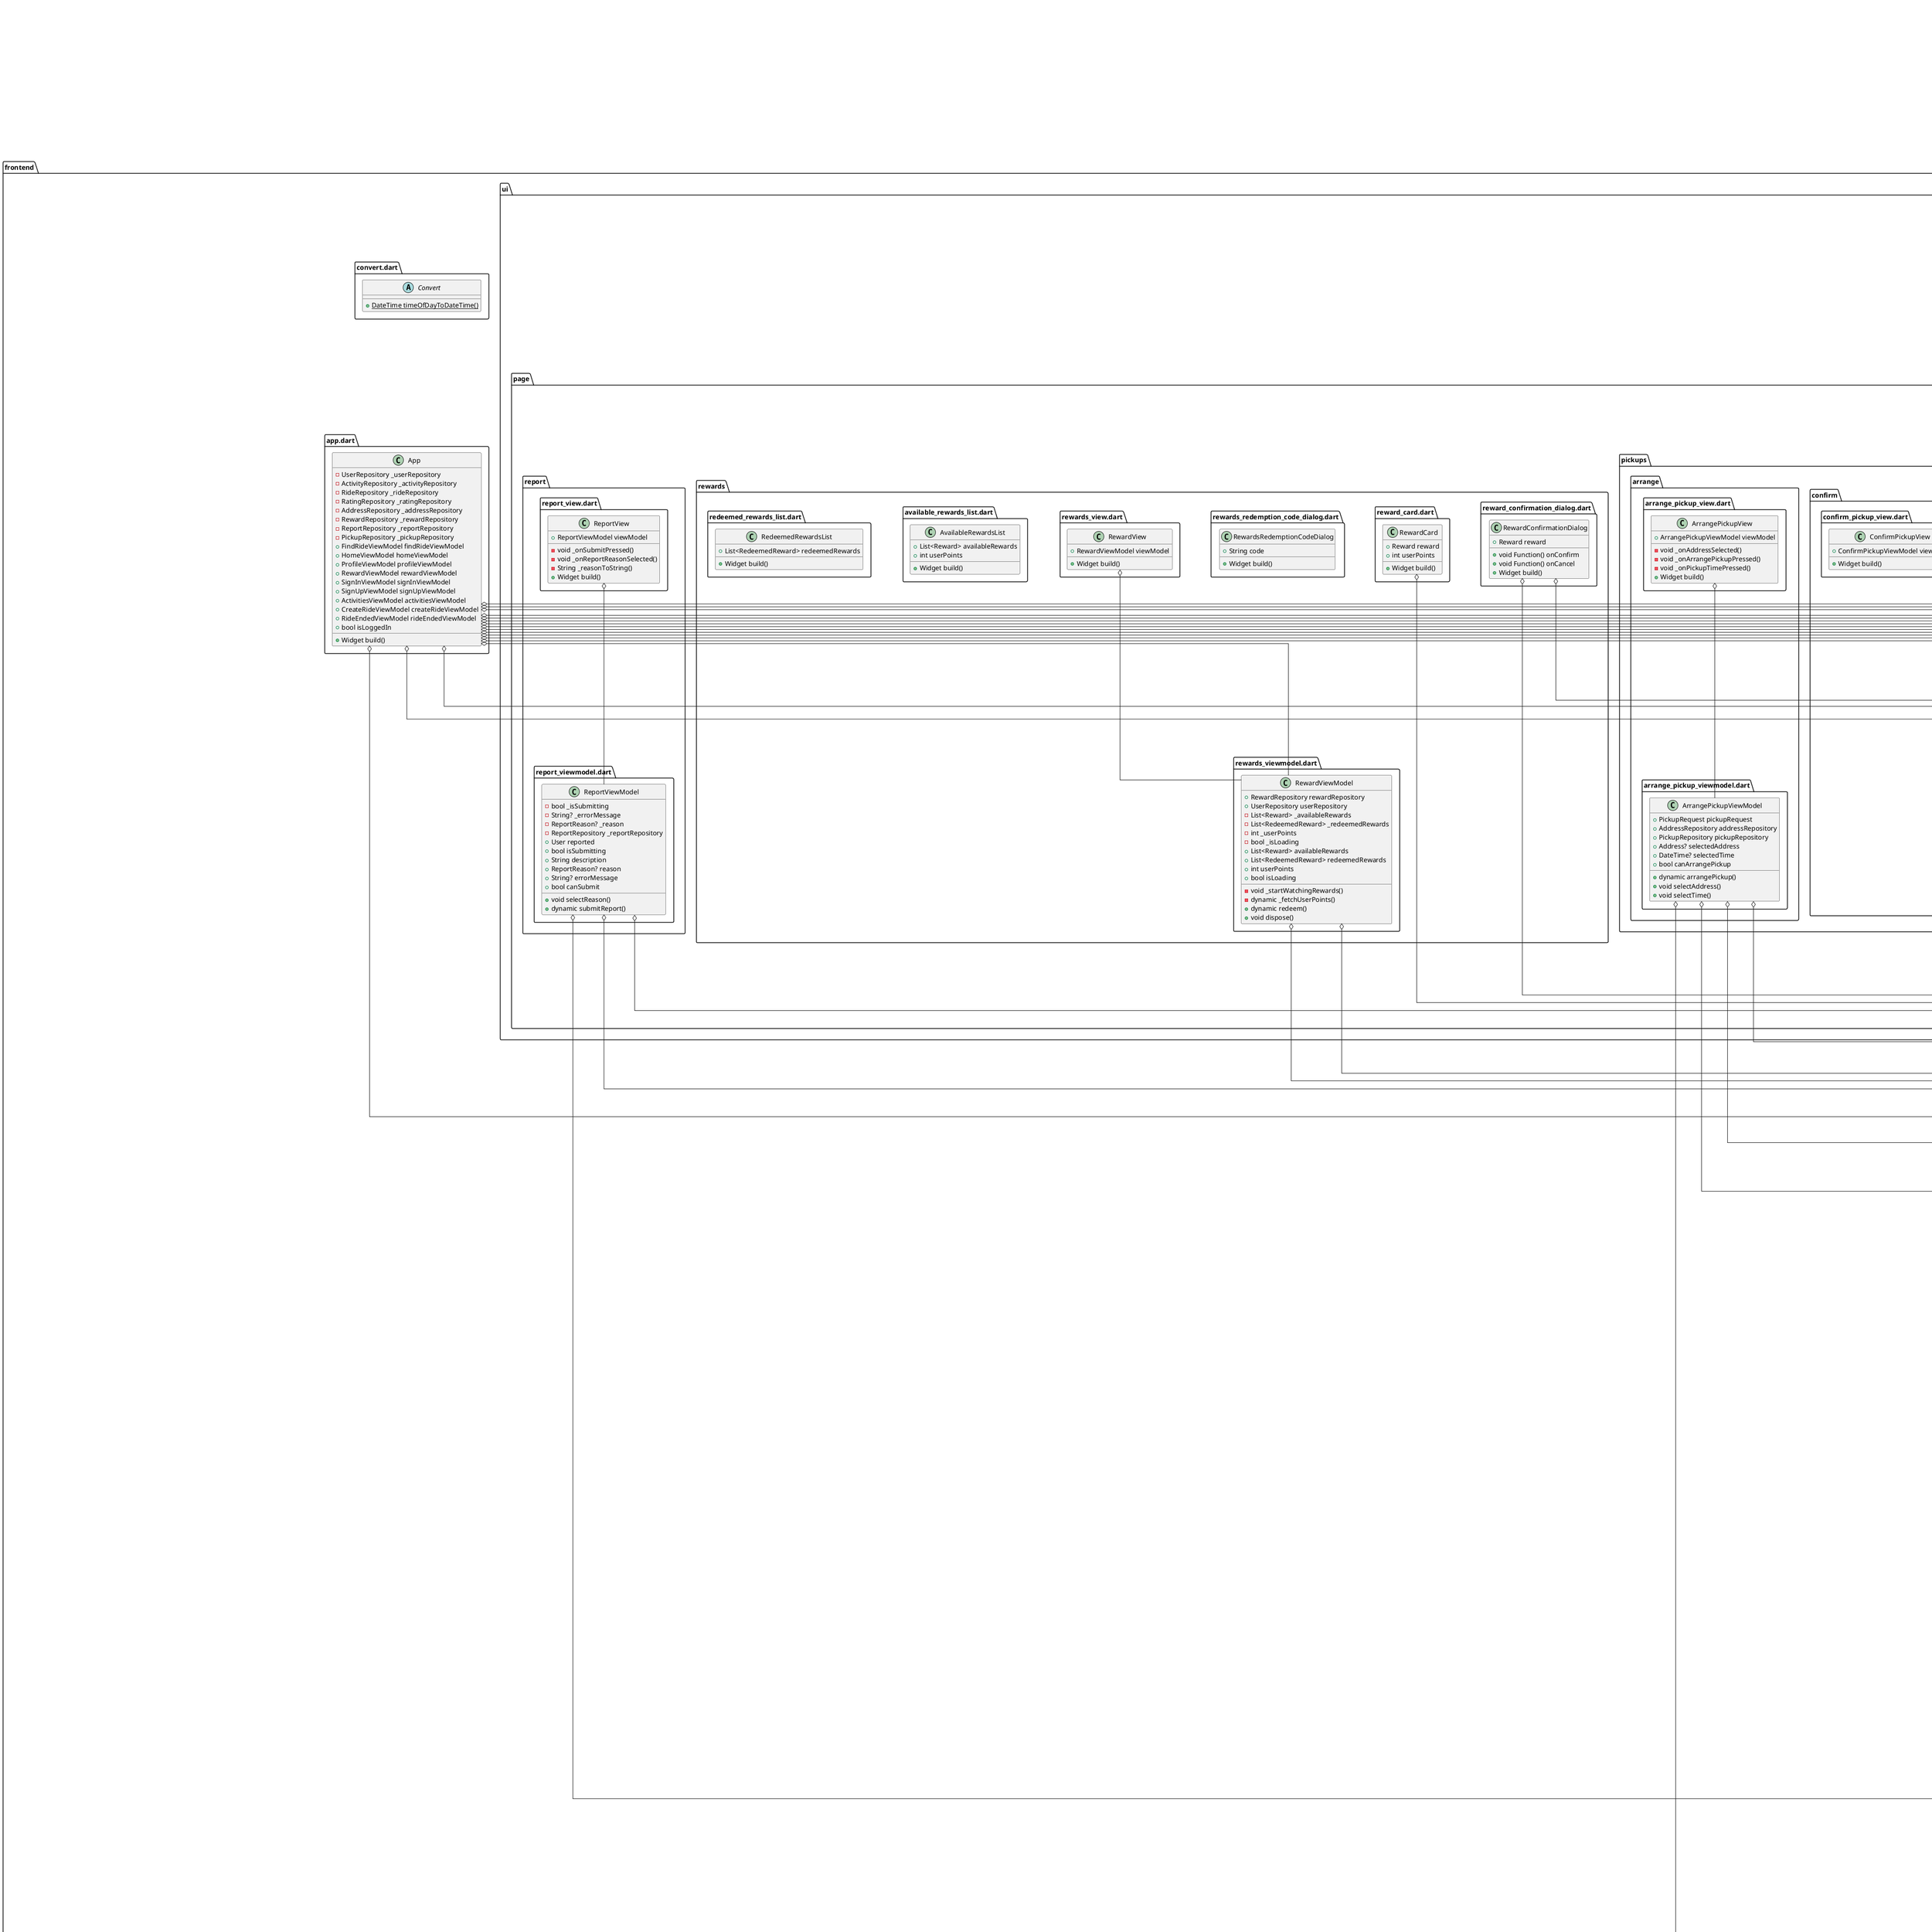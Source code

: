 @startuml
skinparam linetype ortho
skinparam nodesep 100
set namespaceSeparator ::

class "frontend::data::model::report_reason.dart::ReportReason" {
  +int index
  {static} +List<ReportReason> values
  {static} +ReportReason inappropriateBehavior
  {static} +ReportReason harassment
  {static} +ReportReason spam
  {static} +ReportReason other
}

"frontend::data::model::report_reason.dart::ReportReason" o-- "frontend::data::model::report_reason.dart::ReportReason"
"dart::core::Enum" <|-- "frontend::data::model::report_reason.dart::ReportReason"

class "frontend::data::model::activity.dart::Activity" {
  +String name
  +String description
  +Address address
}

"frontend::data::model::activity.dart::Activity" o-- "frontend::data::model::address.dart::Address"
"frontend::data::model::model.dart::Model" <|-- "frontend::data::model::activity.dart::Activity"

class "frontend::data::model::address.dart::Address" {
  +LatLng coordinates
  +String city
  +String street
  +int number
  +String postalCode
  +String toString()
}

"frontend::data::model::address.dart::Address" o-- "latlong2::latlong.dart::LatLng"
"frontend::data::model::model.dart::Model" <|-- "frontend::data::model::address.dart::Address"

class "frontend::data::model::driver.dart::Driver" {
  +Vehicle vehicle
}

"frontend::data::model::driver.dart::Driver" o-- "frontend::data::model::vehicle.dart::Vehicle"
"frontend::data::model::user.dart::User" <|-- "frontend::data::model::driver.dart::Driver"

abstract class "frontend::data::model::model.dart::Model" {
  +int id
  +DateTime createdAt
}

class "frontend::data::model::passenger.dart::Passenger" {
}

"frontend::data::model::user.dart::User" <|-- "frontend::data::model::passenger.dart::Passenger"

class "frontend::data::model::pickup.dart::Pickup" {
  +Ride ride
  +Passenger passenger
  +Address address
  +DateTime time
}

"frontend::data::model::pickup.dart::Pickup" o-- "frontend::data::model::ride.dart::Ride"
"frontend::data::model::pickup.dart::Pickup" o-- "frontend::data::model::passenger.dart::Passenger"
"frontend::data::model::pickup.dart::Pickup" o-- "frontend::data::model::address.dart::Address"
"frontend::data::model::model.dart::Model" <|-- "frontend::data::model::pickup.dart::Pickup"

class "frontend::data::model::pickup_request.dart::PickupRequest" {
  +Ride ride
  +Passenger passenger
  +Address address
  +DateTime time
}

"frontend::data::model::pickup_request.dart::PickupRequest" o-- "frontend::data::model::ride.dart::Ride"
"frontend::data::model::pickup_request.dart::PickupRequest" o-- "frontend::data::model::passenger.dart::Passenger"
"frontend::data::model::pickup_request.dart::PickupRequest" o-- "frontend::data::model::address.dart::Address"
"frontend::data::model::model.dart::Model" <|-- "frontend::data::model::pickup_request.dart::PickupRequest"

class "frontend::data::model::place.dart::Place" {
  +String name
  +Address address
}

"frontend::data::model::place.dart::Place" o-- "frontend::data::model::address.dart::Address"

class "frontend::data::model::rating.dart::Rating" {
  +User fromUser
  +User toUser
  +int stars
  +String? comment
}

"frontend::data::model::rating.dart::Rating" o-- "frontend::data::model::user.dart::User"
"frontend::data::model::model.dart::Model" <|-- "frontend::data::model::rating.dart::Rating"

class "frontend::data::model::redeemed_reward.dart::RedeemedReward" {
  +String redemptionCode
}

"frontend::data::model::reward.dart::Reward" <|-- "frontend::data::model::redeemed_reward.dart::RedeemedReward"

class "frontend::data::model::report.dart::Report" {
  +ReportReason reason
  +User receiver
  +ReportStatus status
  +String? details
}

"frontend::data::model::report.dart::Report" o-- "frontend::data::model::report_reason.dart::ReportReason"
"frontend::data::model::report.dart::Report" o-- "frontend::data::model::user.dart::User"
"frontend::data::model::report.dart::Report" o-- "frontend::data::model::report.dart::ReportStatus"
"frontend::data::model::model.dart::Model" <|-- "frontend::data::model::report.dart::Report"

class "frontend::data::model::report.dart::ReportStatus" {
  +int index
  {static} +List<ReportStatus> values
  {static} +ReportStatus pending
  {static} +ReportStatus inProgress
  {static} +ReportStatus resolved
  {static} +ReportStatus rejected
}

"frontend::data::model::report.dart::ReportStatus" o-- "frontend::data::model::report.dart::ReportStatus"
"dart::core::Enum" <|-- "frontend::data::model::report.dart::ReportStatus"

class "frontend::data::model::reward.dart::Reward" {
  +int points
  +String title
  +String description
}

"frontend::data::model::model.dart::Model" <|-- "frontend::data::model::reward.dart::Reward"

class "frontend::data::model::ride.dart::Ride" {
  +Driver driver
  +List<Passenger> passengers
  +Route route
  +DateTime departureTime
  +DateTime estimatedArrivalTime
  +Duration estimatedDuration
  +int totalSeats
  +int availableSeats
}

"frontend::data::model::ride.dart::Ride" o-- "frontend::data::model::driver.dart::Driver"
"frontend::data::model::ride.dart::Ride" o-- "frontend::data::model::route.dart::Route"
"frontend::data::model::model.dart::Model" <|-- "frontend::data::model::ride.dart::Ride"

class "frontend::data::model::ride_request.dart::RideRequest" {
  +Address origin
  +Address destination
  +DateTime departureTime
  +DateTime arrivalTime
  +Distance originRadius
  +Distance destinationRadius
  +Duration departureWindow
  +Duration arrivalWindow
}

"frontend::data::model::ride_request.dart::RideRequest" o-- "frontend::data::model::address.dart::Address"
"frontend::data::model::ride_request.dart::RideRequest" o-- "latlong2::latlong.dart::Distance"
"frontend::data::model::model.dart::Model" <|-- "frontend::data::model::ride_request.dart::RideRequest"

class "frontend::data::model::route.dart::Route" {
  +Address start
  +Address end
  {static} +List<Route> routes
}

"frontend::data::model::route.dart::Route" o-- "frontend::data::model::address.dart::Address"
"frontend::data::model::model.dart::Model" <|-- "frontend::data::model::route.dart::Route"

class "frontend::data::model::user.dart::User" {
  +String firstName
  +String lastName
  +int points
  +String name
  +User copyWith()
}

"frontend::data::model::model.dart::Model" <|-- "frontend::data::model::user.dart::User"

class "frontend::data::model::vehicle.dart::Vehicle" {
  +String description
  +int capacity
}

"frontend::data::model::model.dart::Model" <|-- "frontend::data::model::vehicle.dart::Vehicle"

abstract class "frontend::data::model::authentication.dart::Authentication" {
  +int userId
  +Map<String, String> makeHeaders()
}

"frontend::data::model.dart::Model" <|-- "frontend::data::model::authentication.dart::Authentication"

class "frontend::data::repository::activity_repository.dart::ActivityRepository" {
  +dynamic create()
  +dynamic fetch()
  +Stream<List<Activity>> watch()
  +dynamic update()
  +dynamic delete()
}

class "frontend::data::repository::rating_repository.dart::RatingRepository" {
  +dynamic fetch()
  +Stream<List<Rating>> watch()
  +dynamic create()
  +dynamic update()
  +dynamic delete()
}

class "frontend::data::repository::authentication_repository.dart::AuthenticationRepository" {
  +dynamic authenticate()
  +dynamic clear()
}

class "frontend::data::repository::pickup_repository.dart::PickupRepository" {
  +dynamic requestPickup()
  +dynamic fetchPickupRequests()
  +Stream<List<PickupRequest>> watchPickupRequests()
  +dynamic acceptPickup()
  +dynamic rejectPickup()
  +dynamic acceptPickupRequest()
  +dynamic rejectPickupRequest()
  +dynamic fetchPending()
  +Stream<List<Pickup>> watchPending()
  +Stream<List<Pickup>> watchCompleted()
  +dynamic fetchCompleted()
  +dynamic cancelPickup()
  +dynamic completePickup()
}

class "frontend::data::repository::address_repository.dart::AddressRepository" {
  +dynamic fetchForCoordinates()
  +dynamic fetchForQuery()
  +dynamic fetchCurrent()
  +Stream<Address> watchCurrent()
  +dynamic fetchCurrentOf()
  +Stream<Address> watchCurrentOf()
}

class "frontend::data::repository::report_repository.dart::ReportRepository" {
  +dynamic create()
  +dynamic fetch()
  +Stream<List<Report>> watch()
}

class "frontend::data::repository::reward_repository.dart::RewardRepository" {
  +dynamic redeem()
  +dynamic fetchAvailable()
  +Stream<List<Reward>> watchAvailable()
  +dynamic fetchRedeemed()
  +Stream<List<RedeemedReward>> watchRedeemed()
}

class "frontend::data::repository::ride_repository.dart::RideRepository" {
  +dynamic fetchMatchingRides()
  +Stream<List<Ride>> watchMatchingRides()
  +dynamic fetchPotentialPassengers()
  +Stream<List<User>> watchPotentialPassengers()
  +dynamic fetchHistory()
  +Stream<List<Ride>> watchHistory()
  +dynamic clearHistory()
  +dynamic fetchCurrent()
  +Stream<Ride> watchCurrent()
  +dynamic create()
  +dynamic update()
  +dynamic cancel()
  +dynamic join()
  +dynamic leave()
  +dynamic fetchAllRides()
}

class "frontend::data::repository::user_repository.dart::UserRepository" {
  +dynamic fetchCurrent()
  +dynamic updateCurrentUser()
  +Stream<User> watchCurrent()
}

abstract class "frontend::data::model.dart::Model" {
  +int id
}

class "frontend::data::impl::impl_activity_repository.dart::ImplActivityRepository" {
  -List<Activity> _activities
  -void _notifyListeners()
  +dynamic create()
  +dynamic delete()
  +dynamic fetch()
  +dynamic update()
  +Stream<List<Activity>> watch()
  +void dispose()
}

"frontend::data::repository::activity_repository.dart::ActivityRepository" <|-- "frontend::data::impl::impl_activity_repository.dart::ImplActivityRepository"

class "frontend::data::impl::impl_address_repository.dart::ImplAddressRepository" {
  +dynamic fetchCurrentOf()
  +Stream<Address> watchCurrentOf()
  +dynamic fetchForQuery()
  -int _distance()
  +dynamic fetchForCoordinates()
  +dynamic fetchCurrent()
  +Stream<Address> watchCurrent()
}

"frontend::data::repository::address_repository.dart::AddressRepository" <|-- "frontend::data::impl::impl_address_repository.dart::ImplAddressRepository"

class "frontend::data::impl::impl_pickup_repository.dart::ImplPickupRepository" {
  -List<PickupRequest> _pickupRequests
  -List<Pickup> _pendingPickups
  -List<Pickup> _completedPickups
  +dynamic requestPickup()
  +dynamic acceptPickup()
  +dynamic rejectPickup()
  +dynamic acceptPickupRequest()
  +dynamic rejectPickupRequest()
  +dynamic fetchPending()
  +Stream<List<Pickup>> watchPending()
  +dynamic fetchPickupRequests()
  +Stream<List<PickupRequest>> watchPickupRequests()
  +dynamic fetchCompleted()
  +Stream<List<Pickup>> watchCompleted()
  +dynamic cancelPickup()
  +dynamic completePickup()
  +void dispose()
  +void addPickupRequest()
}

"frontend::data::repository::pickup_repository.dart::PickupRepository" <|-- "frontend::data::impl::impl_pickup_repository.dart::ImplPickupRepository"

class "frontend::data::impl::impl_rating_repository.dart::ImplRatingRepository" {
  -List<Rating> _ratings
  +dynamic create()
  +dynamic delete()
  +dynamic fetch()
  +dynamic update()
  +Stream<List<Rating>> watch()
  -void _notifyListeners()
  +void dispose()
}

"frontend::data::repository::rating_repository.dart::RatingRepository" <|-- "frontend::data::impl::impl_rating_repository.dart::ImplRatingRepository"

class "frontend::data::impl::impl_report_repository.dart::ImplReportRepository" {
  -ImplUserRepository _userRepository
  -List<Report> _reports
  -void _notifyListeners()
  -bool _shouldApplyPenalty()
  -void _applyPenalty()
  +dynamic create()
  +dynamic fetch()
  +Stream<List<Report>> watch()
  +void dispose()
}

"frontend::data::impl::impl_report_repository.dart::ImplReportRepository" o-- "frontend::data::impl::impl_user_repository.dart::ImplUserRepository"
"frontend::data::repository::report_repository.dart::ReportRepository" <|-- "frontend::data::impl::impl_report_repository.dart::ImplReportRepository"

class "frontend::data::impl::impl_rewards_repository.dart::RewardsRepositoryImpl" {
  +ImplUserRepository userRepository
  -List<Reward> _availableRewards
  -List<RedeemedReward> _redeemedRewards
  +dynamic fetchAvailable()
  +dynamic fetchRedeemed()
  +dynamic redeem()
  +Stream<List<Reward>> watchAvailable()
  +Stream<List<RedeemedReward>> watchRedeemed()
}

"frontend::data::impl::impl_rewards_repository.dart::RewardsRepositoryImpl" o-- "frontend::data::impl::impl_user_repository.dart::ImplUserRepository"
"frontend::data::repository::reward_repository.dart::RewardRepository" <|-- "frontend::data::impl::impl_rewards_repository.dart::RewardsRepositoryImpl"

class "frontend::data::impl::impl_ride_repository.dart::ImplRideRepository" {
  -List<Ride> _rides
  -List<Ride> _rideHistory
  -Ride? _currentRide
  -Map<int, List<Ride>> _createdRidesByDriver
  +int idCounter
  +int nextId
  -int _distance()
  +dynamic fetchMatchingRides()
  +dynamic fetchAllRides()
  +Stream<List<Ride>> watchMatchingRides()
  +dynamic fetchPotentialPassengers()
  +Stream<List<User>> watchPotentialPassengers()
  +dynamic fetchHistory()
  +Stream<List<Ride>> watchHistory()
  +dynamic clearHistory()
  +dynamic fetchCurrent()
  +Stream<Ride> watchCurrent()
  +dynamic create()
  +List<Ride> getCreatedRidesForDriver()
  +dynamic update()
  +dynamic cancel()
  +dynamic join()
  +dynamic leave()
}

"frontend::data::impl::impl_ride_repository.dart::ImplRideRepository" o-- "frontend::data::model::ride.dart::Ride"
"frontend::data::repository::ride_repository.dart::RideRepository" <|-- "frontend::data::impl::impl_ride_repository.dart::ImplRideRepository"

class "frontend::data::impl::impl_user_repository.dart::ImplUserRepository" {
  {static} -User _defaultUser
  -User? _currentUser
  +dynamic updateCurrentUser()
  +dynamic fetchCurrent()
  +Stream<User> watchCurrent()
  +void dispose()
}

"frontend::data::impl::impl_user_repository.dart::ImplUserRepository" o-- "frontend::data::model::user.dart::User"
"frontend::data::repository::user_repository.dart::UserRepository" <|-- "frontend::data::impl::impl_user_repository.dart::ImplUserRepository"

class "frontend::ui::page::activities::activity_card.dart::ActivityCard" {
  +Activity activity
  +void Function() onEdit
  +void Function() onRemove
  +Widget build()
}

"frontend::ui::page::activities::activity_card.dart::ActivityCard" o-- "frontend::data::model::activity.dart::Activity"
"frontend::ui::page::activities::activity_card.dart::ActivityCard" o-- "dart::ui::void Function()"

class "frontend::ui::page::activities::activities_view.dart::ActivitiesView" {
  +ActivitiesViewModel viewModel
  -void _onDeleteActivityConfirmPressed()
  -void _onCreateActivityPressed()
  -void _onEditActivityPressed()
  -void _onDeleteActivityPressed()
  +Widget build()
  -Widget _buildActivityList()
}

"frontend::ui::page::activities::activities_view.dart::ActivitiesView" o-- "frontend::ui::page::activities::activities_viewmodel.dart::ActivitiesViewModel"

class "frontend::ui::page::activities::activities_viewmodel.dart::ActivitiesViewModel" {
  -ActivityRepository _activityRepository
  -bool _isLoading
  -List<Activity> _activities
  -String? _errorMessage
  +bool isLoading
  +List<Activity> activities
  +String? errorMessage
  -void _onActivitiesUpdated()
  -void _init()
  +void dispose()
  +dynamic deleteActivity()
}

"frontend::ui::page::activities::activities_viewmodel.dart::ActivitiesViewModel" o-- "frontend::data::repository::activity_repository.dart::ActivityRepository"

class "frontend::ui::page::activities::activity_deletion_dialog.dart::ActivityDeletionDialog" {
  +void Function() onConfirm
  +void Function() onCancel
}

"frontend::ui::page::activities::activity_deletion_dialog.dart::ActivityDeletionDialog" o-- "dart::ui::void Function()"

class "frontend::ui::page::activities::create::create_activity_view.dart::CreateActivityView" {
  +CreateActivityViewModel viewModel
  -void _onCreateOrUpdateActivityPressed()
  +Widget build()
  -Widget _buildForm()
}

"frontend::ui::page::activities::create::create_activity_view.dart::CreateActivityView" o-- "frontend::ui::page::activities::create::create_activity_viewmodel.dart::CreateActivityViewModel"

class "frontend::ui::page::activities::create::create_activity_viewmodel.dart::CreateActivityViewModel" {
  -bool _isLoading
  -String? _errorMessage
  -Activity? _activity
  -Address? _address
  -ActivityRepository _activityRepository
  +AddressRepository addressRepository
  +String name
  +String description
  +Address? address
  +bool isLoading
  +String? errorMessage
  +Activity? activity
  +void selectAddress()
  +void selectTimeOfDay()
  +dynamic editActivity()
  +dynamic createActivity()
}

"frontend::ui::page::activities::create::create_activity_viewmodel.dart::CreateActivityViewModel" o-- "frontend::data::model::activity.dart::Activity"
"frontend::ui::page::activities::create::create_activity_viewmodel.dart::CreateActivityViewModel" o-- "frontend::data::model::address.dart::Address"
"frontend::ui::page::activities::create::create_activity_viewmodel.dart::CreateActivityViewModel" o-- "frontend::data::repository::activity_repository.dart::ActivityRepository"
"frontend::ui::page::activities::create::create_activity_viewmodel.dart::CreateActivityViewModel" o-- "frontend::data::repository::address_repository.dart::AddressRepository"

class "frontend::ui::page::forgot_password::forgot_password_view.dart::ForgotPasswordView" {
  +Widget build()
}

class "frontend::ui::page::home::map_search_bar.dart::MapSearchBar" {
  +Widget build()
}

class "frontend::ui::page::home::home_view.dart::HomeView" {
  +HomeViewModel viewModel
  +State<HomeView> createState()
}

"frontend::ui::page::home::home_view.dart::HomeView" o-- "frontend::ui::page::home::home_viewmodel.dart::HomeViewModel"

class "frontend::ui::page::home::home_view.dart::_HomeView" {
  +bool firstRender
  -void _onLocationPressed()
  -void _onMapTapped()
  +Widget build()
}

"flutter::src::widgets::ticker_provider.dart::TickerProviderStateMixin" <|-- "frontend::ui::page::home::home_view.dart::_HomeView"

class "frontend::ui::page::home::home_viewmodel.dart::HomeViewModel" {
  +AddressRepository addressRepository
  +bool shouldAnimateToLocation
  +LatLng? destination
  +LatLng currentLocation
  +List<String> suggestions
  -void _onAddressUpdate()
  +void dispose()
  +dynamic refreshLocation()
  +void search()
  +void selectSuggestion()
  +Iterable<String> getSuggestions()
  +dynamic selectPoint()
}

"frontend::ui::page::home::home_viewmodel.dart::HomeViewModel" o-- "frontend::data::repository::address_repository.dart::AddressRepository"
"frontend::ui::page::home::home_viewmodel.dart::HomeViewModel" o-- "latlong2::latlong.dart::LatLng"

class "frontend::ui::page::sign_in::sign_in_view.dart::SignInView" {
  +SignInViewModel viewModel
  -void _onForgotPasswordPressed()
  -void _onSignUpPressed()
  -void _onSignInPressed()
  +Widget build()
}

"frontend::ui::page::sign_in::sign_in_view.dart::SignInView" o-- "frontend::ui::page::sign_in::sign_in_viewmodel.dart::SignInViewModel"

class "frontend::ui::page::sign_in::sign_in_viewmodel.dart::SignInViewModel" {
  +String errorMessage
  +bool isLoading
  +bool isPasswordVisible
  +String email
  +String password
  +void togglePasswordVisibility()
  +dynamic login()
}

class "frontend::ui::page::sign_up::sign_up_view.dart::SignUpView" {
  -void _onSignUpPressed()
  +Widget buildView()
}

"frontend::ui::view.dart::ViewBase" <|-- "frontend::ui::page::sign_up::sign_up_view.dart::SignUpView"

class "frontend::ui::page::sign_up::sign_up_viewmodel.dart::SignUpViewModel" {
  -bool _isPasswordVisible
  -bool _isConfirmPasswordVisible
  -bool _isLoading
  -String _errorMessage
  -RegExp _passwordRegex
  -RegExp _emailRegex
  -RegExp _nameRegex
  +bool isEmailValid
  +bool isNameValid
  +bool isPasswordValid
  +bool doPasswordsMatch
  +bool canSignUp
  +String email
  +String name
  +String password
  +String confirmPassword
  +String errorMessage
  +bool isPasswordVisible
  +bool isConfirmPasswordVisible
  +bool isLoading
  +dynamic signUp()
  +void togglePasswordVisibility()
  +void toggleConfirmPasswordVisibility()
}

"frontend::ui::viewmodel.dart::ViewModel" <|-- "frontend::ui::page::sign_up::sign_up_viewmodel.dart::SignUpViewModel"

class "frontend::ui::page::report::report_view.dart::ReportView" {
  +ReportViewModel viewModel
  -void _onSubmitPressed()
  -void _onReportReasonSelected()
  -String _reasonToString()
  +Widget build()
}

"frontend::ui::page::report::report_view.dart::ReportView" o-- "frontend::ui::page::report::report_viewmodel.dart::ReportViewModel"

class "frontend::ui::page::report::report_viewmodel.dart::ReportViewModel" {
  -bool _isSubmitting
  -String? _errorMessage
  -ReportReason? _reason
  -ReportRepository _reportRepository
  +User reported
  +bool isSubmitting
  +String description
  +ReportReason? reason
  +String? errorMessage
  +bool canSubmit
  +void selectReason()
  +dynamic submitReport()
}

"frontend::ui::page::report::report_viewmodel.dart::ReportViewModel" o-- "frontend::data::model::report_reason.dart::ReportReason"
"frontend::ui::page::report::report_viewmodel.dart::ReportViewModel" o-- "frontend::data::repository::report_repository.dart::ReportRepository"
"frontend::ui::page::report::report_viewmodel.dart::ReportViewModel" o-- "frontend::data::model::user.dart::User"

class "frontend::ui::page::profile::profile_picture_picker.dart::ProfilePicturePicker" {
  +Widget build()
}

class "frontend::ui::page::profile::profile_tab.dart::ProfileTab" {
  +String firstName
  +String lastName
  +String email
  +String password
  +void Function() onSavePressed
  +State<StatefulWidget> createState()
}

"frontend::ui::page::profile::profile_tab.dart::ProfileTab" o-- "dart::ui::void Function()"

class "frontend::ui::page::profile::profile_tab.dart::_ProfileTabState" {
  +bool isEditing
  +void initState()
  -void _onSaveChangesPressed()
  -void _onToggleEditingPressed()
  +Widget build()
}

class "frontend::ui::page::profile::points_widget.dart::PointsWidget" {
  +int points
  +Widget build()
}

class "frontend::ui::page::profile::profile_viewmodel.dart::ProfileViewModel" {
  +RatingRepository ratingRepository
  +UserRepository userRepository
  +RideRepository rideRepository
  +bool isLoading
  +List<Ride> rides
  +List<Rating> ratings
  +double averageRating
  +bool isEditing
  +int points
  +String firstName
  +String lastName
  +String email
  +String password
  -void _init()
  -void _onHistoryUpdate()
  -void _onUserUpdate()
  -void _onRatingsUpdate()
  +void clearHistory()
  +void toggleEditing()
  +void onFirstNameChanged()
  +void onLastNameChanged()
  +void onPasswordChanged()
  +void saveChanges()
  +void onEmailChanged()
  +void dispose()
}

"frontend::ui::page::profile::profile_viewmodel.dart::ProfileViewModel" o-- "frontend::data::repository::rating_repository.dart::RatingRepository"
"frontend::ui::page::profile::profile_viewmodel.dart::ProfileViewModel" o-- "frontend::data::repository::user_repository.dart::UserRepository"
"frontend::ui::page::profile::profile_viewmodel.dart::ProfileViewModel" o-- "frontend::data::repository::ride_repository.dart::RideRepository"

class "frontend::ui::page::profile::rating_tab.dart::RatingTab" {
  +List<Rating> ratings
  +double averageRating
  +Widget build()
  -Widget _buildAverageRating()
  -Widget _buildReviewsList()
  -Widget _buildRatingItem()
}

class "frontend::ui::page::profile::history_tab.dart::HistoryTab" {
  +void Function() onClearHistory
  +List<Ride> rides
  +Widget build()
}

"frontend::ui::page::profile::history_tab.dart::HistoryTab" o-- "dart::ui::void Function()"

class "frontend::ui::page::profile::profile_view.dart::ProfileView" {
  +ProfileViewModel viewModel
  -void _onClearHistoryConfirmPresssed()
  -void _onClearHistoryCancelPressed()
  -void _onClearHistoryPressed()
  +Widget build()
  -Widget _buildContents()
}

"frontend::ui::page::profile::profile_view.dart::ProfileView" o-- "frontend::ui::page::profile::profile_viewmodel.dart::ProfileViewModel"

class "frontend::ui::page::rewards::reward_confirmation_dialog.dart::RewardConfirmationDialog" {
  +Reward reward
  +void Function() onConfirm
  +void Function() onCancel
  +Widget build()
}

"frontend::ui::page::rewards::reward_confirmation_dialog.dart::RewardConfirmationDialog" o-- "frontend::data::model::reward.dart::Reward"
"frontend::ui::page::rewards::reward_confirmation_dialog.dart::RewardConfirmationDialog" o-- "dart::ui::void Function()"

class "frontend::ui::page::rewards::reward_card.dart::RewardCard" {
  +Reward reward
  +int userPoints
  +Widget build()
}

"frontend::ui::page::rewards::reward_card.dart::RewardCard" o-- "frontend::data::model::reward.dart::Reward"

class "frontend::ui::page::rewards::rewards_redemption_code_dialog.dart::RewardsRedemptionCodeDialog" {
  +String code
  +Widget build()
}

class "frontend::ui::page::rewards::rewards_view.dart::RewardView" {
  +RewardViewModel viewModel
  +Widget build()
}

"frontend::ui::page::rewards::rewards_view.dart::RewardView" o-- "frontend::ui::page::rewards::rewards_viewmodel.dart::RewardViewModel"

class "frontend::ui::page::rewards::available_rewards_list.dart::AvailableRewardsList" {
  +List<Reward> availableRewards
  +int userPoints
  +Widget build()
}

class "frontend::ui::page::rewards::redeemed_rewards_list.dart::RedeemedRewardsList" {
  +List<RedeemedReward> redeemedRewards
  +Widget build()
}

class "frontend::ui::page::rewards::rewards_viewmodel.dart::RewardViewModel" {
  +RewardRepository rewardRepository
  +UserRepository userRepository
  -List<Reward> _availableRewards
  -List<RedeemedReward> _redeemedRewards
  -int _userPoints
  -bool _isLoading
  +List<Reward> availableRewards
  +List<RedeemedReward> redeemedRewards
  +int userPoints
  +bool isLoading
  -void _startWatchingRewards()
  -dynamic _fetchUserPoints()
  +dynamic redeem()
  +void dispose()
}

"frontend::ui::page::rewards::rewards_viewmodel.dart::RewardViewModel" o-- "frontend::data::repository::reward_repository.dart::RewardRepository"
"frontend::ui::page::rewards::rewards_viewmodel.dart::RewardViewModel" o-- "frontend::data::repository::user_repository.dart::UserRepository"

class "frontend::ui::page::rate::rate_view.dart::RateView" {
  +RateViewModel viewModel
  +Widget build()
  -AppBar _buildAppBar()
  -Widget _buildRatingTitle()
  -Widget _buildRatingBar()
  -Widget _buildCommentTitle()
  -Widget _buildCommentField()
  -Widget _buildErrorMessage()
  -Widget _buildSubmitButton()
}

"frontend::ui::page::rate::rate_view.dart::RateView" o-- "frontend::ui::page::rate::rate_viewmodel.dart::RateViewModel"

class "frontend::ui::page::rate::rate_viewmodel.dart::RateViewModel" {
  -RatingRepository _ratingRepository
  -UserRepository _userRepository
  +User rated
  -int _rating
  -String _comment
  -bool _isLoading
  -String _errorMessage
  -User? _currentUser
  -bool _isSuccess
  +int rating
  +String comment
  +bool isLoading
  +String errorMessage
  +bool canSubmit
  +bool isSuccess
  +void dispose()
  -dynamic _loadCurrentUser()
  +dynamic submitRating()
  -void _watchRatings()
  +void setRating()
  +void setComment()
  +void resetSuccess()
}

"frontend::ui::page::rate::rate_viewmodel.dart::RateViewModel" o-- "frontend::data::repository::rating_repository.dart::RatingRepository"
"frontend::ui::page::rate::rate_viewmodel.dart::RateViewModel" o-- "frontend::data::repository::user_repository.dart::UserRepository"
"frontend::ui::page::rate::rate_viewmodel.dart::RateViewModel" o-- "frontend::data::model::user.dart::User"

class "frontend::ui::page::rides::activity_selection_panel.dart::ActivitySelectionPanel" {
  +List<Activity> activities
  +Widget build()
}

class "frontend::ui::page::rides::create::create_ride_success.dart::CreateRideSuccess" {
  +String message
  +void Function() onOkPressed
  +void Function()? onOfferPressed
  +Widget build()
}

"frontend::ui::page::rides::create::create_ride_success.dart::CreateRideSuccess" o-- "dart::ui::void Function()"

class "frontend::ui::page::rides::create::create_ride_view.dart::CreateRideView" {
  +CreateRideViewModel viewModel
  {static} -List<String> _departureTimes
  {static} -List<String> _arrivalTimes
  -void _onActivitySelected()
  -DateTime _departureTimeOptionsToDateTime()
  -DateTime _arrivalTimeOptionsToDateTime()
  -void _onCreateRidePressed()
  +Widget build()
}

"frontend::ui::page::rides::create::create_ride_view.dart::CreateRideView" o-- "frontend::ui::page::rides::create::create_ride_viewmodel.dart::CreateRideViewModel"

class "frontend::ui::page::rides::create::create_ride_viewmodel.dart::CreateRideViewModel" {
  -Address? _fromAddress
  -Address? _toAddress
  -DateTime? _departureTime
  -DateTime? _arrivalTime
  -bool _isCreatingRide
  -List<Activity> _activities
  -List<Ride> _rides
  -bool _isLoading
  -String? _errorMessage
  -RideRepository _rideRepository
  -ActivityRepository _activityRepository
  +AddressRepository addressRepository
  +List<Activity> activities
  +String? errorMessage
  +List<Ride> rides
  +bool isLoading
  +bool isFormValid
  +bool isCreatingRide
  -void _onActivitiesUpdated()
  -void _init()
  +void dispose()
  +dynamic selectActivity()
  +dynamic selectFromAddress()
  +dynamic selectToAddress()
  +dynamic selectDepartureTime()
  +dynamic selectArrivalTime()
  +dynamic fetchActivities()
  +dynamic createRide()
}

"frontend::ui::page::rides::create::create_ride_viewmodel.dart::CreateRideViewModel" o-- "frontend::data::model::address.dart::Address"
"frontend::ui::page::rides::create::create_ride_viewmodel.dart::CreateRideViewModel" o-- "frontend::data::repository::ride_repository.dart::RideRepository"
"frontend::ui::page::rides::create::create_ride_viewmodel.dart::CreateRideViewModel" o-- "frontend::data::repository::activity_repository.dart::ActivityRepository"
"frontend::ui::page::rides::create::create_ride_viewmodel.dart::CreateRideViewModel" o-- "frontend::data::repository::address_repository.dart::AddressRepository"

class "frontend::ui::page::rides::find::find_ride_view.dart::FindRideView" {
  +FindRideViewModel viewModel
  {static} -List<String> _departureTimes
  {static} -List<String> _arrivalTimes
  -void _onActivitySelected()
  -DateTime _departureTimeOptionsToDateTime()
  -DateTime _arrivalTimeOptionsToDateTime()
  -void _onJoinRidePressed()
  +Widget build()
}

"frontend::ui::page::rides::find::find_ride_view.dart::FindRideView" o-- "frontend::ui::page::rides::find::find_ride_viewmodel.dart::FindRideViewModel"

class "frontend::ui::page::rides::find::find_ride_viewmodel.dart::FindRideViewModel" {
  -Address? _fromAddress
  -Address? _toAddress
  -DateTime? _departureTime
  -DateTime? _arrivalTime
  -List<Activity> _activities
  -List<Ride> _rides
  -bool _isLoading
  -String? _errorMessage
  -RideRepository _rideRepository
  -ActivityRepository _activityRepository
  +AddressRepository addressRepository
  +List<Activity> activities
  +String? errorMessage
  +List<Ride> rides
  +bool isLoading
  -void _onActivitiesUpdated()
  -void _init()
  +void dispose()
  +dynamic selectActivity()
  +dynamic selectFromAddress()
  +dynamic selectToAddress()
  +dynamic selectDepartureTime()
  +dynamic selectArrivalTime()
  +dynamic fetchActivities()
  +dynamic fetchRides()
}

"frontend::ui::page::rides::find::find_ride_viewmodel.dart::FindRideViewModel" o-- "frontend::data::model::address.dart::Address"
"frontend::ui::page::rides::find::find_ride_viewmodel.dart::FindRideViewModel" o-- "frontend::data::repository::ride_repository.dart::RideRepository"
"frontend::ui::page::rides::find::find_ride_viewmodel.dart::FindRideViewModel" o-- "frontend::data::repository::activity_repository.dart::ActivityRepository"
"frontend::ui::page::rides::find::find_ride_viewmodel.dart::FindRideViewModel" o-- "frontend::data::repository::address_repository.dart::AddressRepository"

class "frontend::ui::page::rides::find::ride_card.dart::RideCard" {
  +Ride ride
  +void Function() onJoinRidePressed
  +Widget build()
}

"frontend::ui::page::rides::find::ride_card.dart::RideCard" o-- "frontend::data::model::ride.dart::Ride"
"frontend::ui::page::rides::find::ride_card.dart::RideCard" o-- "dart::ui::void Function()"

class "frontend::ui::page::rides::join::detail_row.dart::DetailRow" {
  +String label
  +String value
  +Widget build()
}

class "frontend::ui::page::rides::join::join_ride_view.dart::JoinRideView" {
  +JoinRideViewModel viewModel
  -void _onProceedPressed()
  -void _onJoinRidePressed()
  +Widget build()
}

"frontend::ui::page::rides::join::join_ride_view.dart::JoinRideView" o-- "frontend::ui::page::rides::join::join_ride_viewmodel.dart::JoinRideViewModel"

class "frontend::ui::page::rides::join::join_ride_viewmodel.dart::JoinRideViewModel" {
  +Ride ride
  +RideRepository rideRepository
  +PickupRepository pickupRepository
  -bool _isArrangingPickup
  -bool _hasJoinedRide
  +bool isLoading
  +String? errorMessage
  +Pickup? pickup
  +bool isArrangingPickup
  +bool hasJoinedRide
  +dynamic joinRide()
}

"frontend::ui::page::rides::join::join_ride_viewmodel.dart::JoinRideViewModel" o-- "frontend::data::model::ride.dart::Ride"
"frontend::ui::page::rides::join::join_ride_viewmodel.dart::JoinRideViewModel" o-- "frontend::data::repository::ride_repository.dart::RideRepository"
"frontend::ui::page::rides::join::join_ride_viewmodel.dart::JoinRideViewModel" o-- "frontend::data::repository::pickup_repository.dart::PickupRepository"
"frontend::ui::page::rides::join::join_ride_viewmodel.dart::JoinRideViewModel" o-- "frontend::data::model::pickup.dart::Pickup"

class "frontend::ui::page::rides::end::ride_ended_view.dart::RideEndedView" {
  +RideEndedViewModel viewModel
  +Widget build()
}

"frontend::ui::page::rides::end::ride_ended_view.dart::RideEndedView" o-- "frontend::ui::page::rides::end::ride_ended_viewmodel.dart::RideEndedViewModel"

class "frontend::ui::page::rides::end::ride_ended_viewmodel.dart::RideEndedViewModel" {
  +RideRepository rideRepository
  +RatingRepository ratingRepository
  +ReportRepository reportRepository
  +Ride ride
}

"frontend::ui::page::rides::end::ride_ended_viewmodel.dart::RideEndedViewModel" o-- "frontend::data::repository::ride_repository.dart::RideRepository"
"frontend::ui::page::rides::end::ride_ended_viewmodel.dart::RideEndedViewModel" o-- "frontend::data::repository::rating_repository.dart::RatingRepository"
"frontend::ui::page::rides::end::ride_ended_viewmodel.dart::RideEndedViewModel" o-- "frontend::data::repository::report_repository.dart::ReportRepository"
"frontend::ui::page::rides::end::ride_ended_viewmodel.dart::RideEndedViewModel" o-- "frontend::data::model::ride.dart::Ride"

class "frontend::ui::page::rides::offer::carpooler_selection_sheet.dart::CarpoolerSelectionSheet" {
  +Address currentAddress
  +List<Passenger> carpoolers
  +Ride? ride
  +Activity? activity
  +Widget build()
}

"frontend::ui::page::rides::offer::carpooler_selection_sheet.dart::CarpoolerSelectionSheet" o-- "frontend::data::model::address.dart::Address"
"frontend::ui::page::rides::offer::carpooler_selection_sheet.dart::CarpoolerSelectionSheet" o-- "frontend::data::model::ride.dart::Ride"
"frontend::ui::page::rides::offer::carpooler_selection_sheet.dart::CarpoolerSelectionSheet" o-- "frontend::data::model::activity.dart::Activity"

class "frontend::ui::page::rides::offer::created_ride_list.dart::CreatedRidesList" {
  +Address currentAddress
  +List<Ride> createdRides
  +List<Passenger> potentialPassengers
  +dynamic Function(Ride) onSelectRide
  +Widget build()
}

"frontend::ui::page::rides::offer::created_ride_list.dart::CreatedRidesList" o-- "frontend::data::model::address.dart::Address"
"frontend::ui::page::rides::offer::created_ride_list.dart::CreatedRidesList" o-- "null::dynamic Function(Ride)"

class "frontend::ui::page::rides::offer::offer_ride_viewmodel.dart::OfferRideViewModel" {
  +RideRepository rideRepository
  +AddressRepository addressRepository
  +ActivityRepository activityRepository
  -List<Ride> _createdRides
  +List<Activity> activities
  -List<Passenger> _potentialPassengers
  -Ride? _selectedRide
  -Activity? _selectedActivity
  +Address currentAddress
  -bool _isLoading
  +List<Ride> createdRides
  +List<Passenger> potentialPassengers
  +Ride? selectedRide
  +Activity? selectedActivity
  +bool isLoading
  -void _onRidesUpdated()
  -void _onActivitiesUpdated()
  -dynamic _init()
  +dynamic addRide()
  +dynamic removeRide()
  +dynamic selectRide()
  +dynamic selectActivity()
  +void dispose()
}

"frontend::ui::page::rides::offer::offer_ride_viewmodel.dart::OfferRideViewModel" o-- "frontend::data::repository::ride_repository.dart::RideRepository"
"frontend::ui::page::rides::offer::offer_ride_viewmodel.dart::OfferRideViewModel" o-- "frontend::data::repository::address_repository.dart::AddressRepository"
"frontend::ui::page::rides::offer::offer_ride_viewmodel.dart::OfferRideViewModel" o-- "frontend::data::repository::activity_repository.dart::ActivityRepository"
"frontend::ui::page::rides::offer::offer_ride_viewmodel.dart::OfferRideViewModel" o-- "frontend::data::model::ride.dart::Ride"
"frontend::ui::page::rides::offer::offer_ride_viewmodel.dart::OfferRideViewModel" o-- "frontend::data::model::activity.dart::Activity"
"frontend::ui::page::rides::offer::offer_ride_viewmodel.dart::OfferRideViewModel" o-- "frontend::data::model::address.dart::Address"

class "frontend::ui::page::rides::offer::offer_ride_view.dart::OfferRideView" {
  +OfferRideViewModel viewModel
  +Widget build()
}

"frontend::ui::page::rides::offer::offer_ride_view.dart::OfferRideView" o-- "frontend::ui::page::rides::offer::offer_ride_viewmodel.dart::OfferRideViewModel"

class "frontend::ui::page::rides::offer::offer_ride_view.dart::OfferRideMode" {
  +int index
  {static} +List<OfferRideMode> values
  {static} +OfferRideMode createdRides
  {static} +OfferRideMode activities
}

"frontend::ui::page::rides::offer::offer_ride_view.dart::OfferRideMode" o-- "frontend::ui::page::rides::offer::offer_ride_view.dart::OfferRideMode"
"dart::core::Enum" <|-- "frontend::ui::page::rides::offer::offer_ride_view.dart::OfferRideMode"

class "frontend::ui::page::pickups::arrange::arrange_pickup_view.dart::ArrangePickupView" {
  +ArrangePickupViewModel viewModel
  -void _onAddressSelected()
  -void _onArrangePickupPressed()
  -void _onPickupTimePressed()
  +Widget build()
}

"frontend::ui::page::pickups::arrange::arrange_pickup_view.dart::ArrangePickupView" o-- "frontend::ui::page::pickups::arrange::arrange_pickup_viewmodel.dart::ArrangePickupViewModel"

class "frontend::ui::page::pickups::arrange::arrange_pickup_viewmodel.dart::ArrangePickupViewModel" {
  +PickupRequest pickupRequest
  +AddressRepository addressRepository
  +PickupRepository pickupRepository
  +Address? selectedAddress
  +DateTime? selectedTime
  +bool canArrangePickup
  +dynamic arrangePickup()
  +void selectAddress()
  +void selectTime()
}

"frontend::ui::page::pickups::arrange::arrange_pickup_viewmodel.dart::ArrangePickupViewModel" o-- "frontend::data::model::pickup_request.dart::PickupRequest"
"frontend::ui::page::pickups::arrange::arrange_pickup_viewmodel.dart::ArrangePickupViewModel" o-- "frontend::data::repository::address_repository.dart::AddressRepository"
"frontend::ui::page::pickups::arrange::arrange_pickup_viewmodel.dart::ArrangePickupViewModel" o-- "frontend::data::repository::pickup_repository.dart::PickupRepository"
"frontend::ui::page::pickups::arrange::arrange_pickup_viewmodel.dart::ArrangePickupViewModel" o-- "frontend::data::model::address.dart::Address"

class "frontend::ui::page::pickups::confirm::confirm_pickup_viewmodel.dart::ConfirmPickupViewModel" {
  +PickupRepository pickupRepository
  +Pickup pickup
  -bool _isLoading
  -String? _errorMessage
  +bool isLoading
  +String? errorMessage
  +dynamic acceptPickup()
  +dynamic rejectPickup()
}

"frontend::ui::page::pickups::confirm::confirm_pickup_viewmodel.dart::ConfirmPickupViewModel" o-- "frontend::data::repository::pickup_repository.dart::PickupRepository"
"frontend::ui::page::pickups::confirm::confirm_pickup_viewmodel.dart::ConfirmPickupViewModel" o-- "frontend::data::model::pickup.dart::Pickup"

class "frontend::ui::page::pickups::confirm::confirm_pickup_view.dart::ConfirmPickupView" {
  +ConfirmPickupViewModel viewModel
  +Widget build()
}

"frontend::ui::page::pickups::confirm::confirm_pickup_view.dart::ConfirmPickupView" o-- "frontend::ui::page::pickups::confirm::confirm_pickup_viewmodel.dart::ConfirmPickupViewModel"

class "frontend::ui::page::pickups::confirm::pickup_arranged_notification.dart::PickupArrangedNotification" {
  +Pickup pickup
  +Widget build()
}

"frontend::ui::page::pickups::confirm::pickup_arranged_notification.dart::PickupArrangedNotification" o-- "frontend::data::model::pickup.dart::Pickup"

class "frontend::ui::page::pickups::pickup_details_view.dart::PickupDetailsWidget" {
  +Pickup pickup
  +Widget build()
}

"frontend::ui::page::pickups::pickup_details_view.dart::PickupDetailsWidget" o-- "frontend::data::model::pickup.dart::Pickup"

class "frontend::ui::page::pickups::pickup_request_notification.dart::PickupRequestNotification" {
  +PickupRequest pickupRequest
  +Widget build()
}

"frontend::ui::page::pickups::pickup_request_notification.dart::PickupRequestNotification" o-- "frontend::data::model::pickup_request.dart::PickupRequest"

class "frontend::ui::shared::map::open_street_maps_tile_layer.dart::OpenStreetMapsTileLayer" {
}

class "frontend::ui::shared::map::destination_marker.dart::DestinationMarker" {
}

class "frontend::ui::shared::map::here_marker.dart::HereMarker" {
}

class "frontend::ui::shared::map::pickup_marker.dart::PickupMarker" {
}

class "frontend::ui::shared::nav::app_drawer.dart::AppDrawer" {
  +Widget build()
}

class "frontend::ui::shared::nav::app_navigation_bar.dart::AppNavigationBar" {
  +String routeName
  -List<String> _routes
  -void _onItemTapped()
  +Widget build()
}

class "frontend::ui::shared::points.dart::Points" {
  +int points
  +Color? themeColor
  +Widget build()
}

"frontend::ui::shared::points.dart::Points" o-- "dart::ui::Color"

class "frontend::ui::shared::form::email_field.dart::EmailField" {
  +String labelText
  +bool readOnly
  +Widget build()
}

class "frontend::ui::shared::form::name_field.dart::NameField" {
  +String labelText
  +bool readOnly
  +Widget build()
}

class "frontend::ui::shared::form::password_field.dart::PasswordField" {
  +String labelText
  +bool readOnly
  +State<PasswordField> createState()
}

class "frontend::ui::shared::form::password_field.dart::_PasswordFieldState" {
  -bool _isVisible
  -void _toggleVisibility()
  +Widget build()
}

class "frontend::ui::shared::address_selector.dart::AddressSelector" {
  +AddressRepository addressRepository
  +State<AddressSelector> createState()
}

"frontend::ui::shared::address_selector.dart::AddressSelector" o-- "frontend::data::repository::address_repository.dart::AddressRepository"

class "frontend::ui::shared::address_selector.dart::_AddressSelector" {
  -bool _isLoading
  -LatLng _center
  -Address? _address
  +void initState()
  -void _getUserLocation()
  -void _onMapTapped()
  +Widget build()
  +void dispose()
}

"frontend::ui::shared::address_selector.dart::_AddressSelector" o-- "latlong2::latlong.dart::LatLng"
"frontend::ui::shared::address_selector.dart::_AddressSelector" o-- "frontend::data::model::address.dart::Address"
"flutter::src::widgets::ticker_provider.dart::TickerProviderStateMixin" <|-- "frontend::ui::shared::address_selector.dart::_AddressSelector"

class "frontend::ui::shared::datetime_selector.dart::DateTimeSelector" {
  +String labelText
  +List<String> options
  +DateTime Function(String) optionsToDateTime
  +State<DateTimeSelector> createState()
}

"frontend::ui::shared::datetime_selector.dart::DateTimeSelector" o-- "null::DateTime Function(String)"

class "frontend::ui::shared::datetime_selector.dart::DateTimeSelectorState" {
  +void initState()
  -void _onDropdownSelected()
  +void setDateTime()
  +Widget build()
  +void dispose()
}

class "frontend::ui::shared::loading_button.dart::LoadingButton" {
  +void Function()? onPressed
  +bool isLoading
  +Widget build()
}

"frontend::ui::shared::loading_button.dart::LoadingButton" o-- "dart::ui::void Function()"

class "frontend::ui::shared::route_view.dart::RouteView" {
  +Route route
  +List<Pickup> pickups
  +LatLng midpoint()
  +Widget build()
}

"frontend::ui::shared::route_view.dart::RouteView" o-- "frontend::data::model::route.dart::Route"

class "frontend::ui::shared::text_address_selector.dart::TextAddressSelector" {
  +AddressRepository addressRepository
  +String labelText
  +Address? initialAddress
  +State<TextAddressSelector> createState()
}

"frontend::ui::shared::text_address_selector.dart::TextAddressSelector" o-- "frontend::data::repository::address_repository.dart::AddressRepository"
"frontend::ui::shared::text_address_selector.dart::TextAddressSelector" o-- "frontend::data::model::address.dart::Address"

class "frontend::ui::shared::text_address_selector.dart::TextAddressSelectorState" {
  +void initState()
  +void dispose()
  +void setAddress()
  -dynamic _showAddressSelector()
  -void _onMapButtonPressed()
  -FutureOr<Iterable<Address>> _getSuggestions()
  +Widget build()
}

class "frontend::ui::notification::notification_overlay.dart::NotificationOverlay" {
  {static} +bool isShowing
  {static} +void show()
  {static} +dynamic dismiss()
}

abstract class "frontend::ui::view.dart::ViewBase" {
  +T viewModel
  +Widget buildView()
  +Widget build()
}

abstract class "frontend::ui::viewmodel.dart::ViewModel" {
}

class "frontend::config.dart::Config" {
  {static} +String packageName
}

class "frontend::app.dart::App" {
  -UserRepository _userRepository
  -ActivityRepository _activityRepository
  -RideRepository _rideRepository
  -RatingRepository _ratingRepository
  -AddressRepository _addressRepository
  -RewardRepository _rewardRepository
  -ReportRepository _reportRepository
  -PickupRepository _pickupRepository
  +FindRideViewModel findRideViewModel
  +HomeViewModel homeViewModel
  +ProfileViewModel profileViewModel
  +RewardViewModel rewardViewModel
  +SignInViewModel signInViewModel
  +SignUpViewModel signUpViewModel
  +ActivitiesViewModel activitiesViewModel
  +CreateRideViewModel createRideViewModel
  +RideEndedViewModel rideEndedViewModel
  +bool isLoggedIn
  +Widget build()
}

"frontend::app.dart::App" o-- "frontend::data::repository::user_repository.dart::UserRepository"
"frontend::app.dart::App" o-- "frontend::data::repository::activity_repository.dart::ActivityRepository"
"frontend::app.dart::App" o-- "frontend::data::repository::ride_repository.dart::RideRepository"
"frontend::app.dart::App" o-- "frontend::data::repository::rating_repository.dart::RatingRepository"
"frontend::app.dart::App" o-- "frontend::data::repository::address_repository.dart::AddressRepository"
"frontend::app.dart::App" o-- "frontend::data::repository::reward_repository.dart::RewardRepository"
"frontend::app.dart::App" o-- "frontend::data::repository::report_repository.dart::ReportRepository"
"frontend::app.dart::App" o-- "frontend::data::repository::pickup_repository.dart::PickupRepository"
"frontend::app.dart::App" o-- "frontend::ui::page::rides::find::find_ride_viewmodel.dart::FindRideViewModel"
"frontend::app.dart::App" o-- "frontend::ui::page::home::home_viewmodel.dart::HomeViewModel"
"frontend::app.dart::App" o-- "frontend::ui::page::profile::profile_viewmodel.dart::ProfileViewModel"
"frontend::app.dart::App" o-- "frontend::ui::page::rewards::rewards_viewmodel.dart::RewardViewModel"
"frontend::app.dart::App" o-- "frontend::ui::page::sign_in::sign_in_viewmodel.dart::SignInViewModel"
"frontend::app.dart::App" o-- "frontend::ui::page::sign_up::sign_up_viewmodel.dart::SignUpViewModel"
"frontend::app.dart::App" o-- "frontend::ui::page::activities::activities_viewmodel.dart::ActivitiesViewModel"
"frontend::app.dart::App" o-- "frontend::ui::page::rides::create::create_ride_viewmodel.dart::CreateRideViewModel"
"frontend::app.dart::App" o-- "frontend::ui::page::rides::end::ride_ended_viewmodel.dart::RideEndedViewModel"

abstract class "frontend::convert.dart::Convert" {
  {static} +DateTime timeOfDayToDateTime()
}


@enduml

